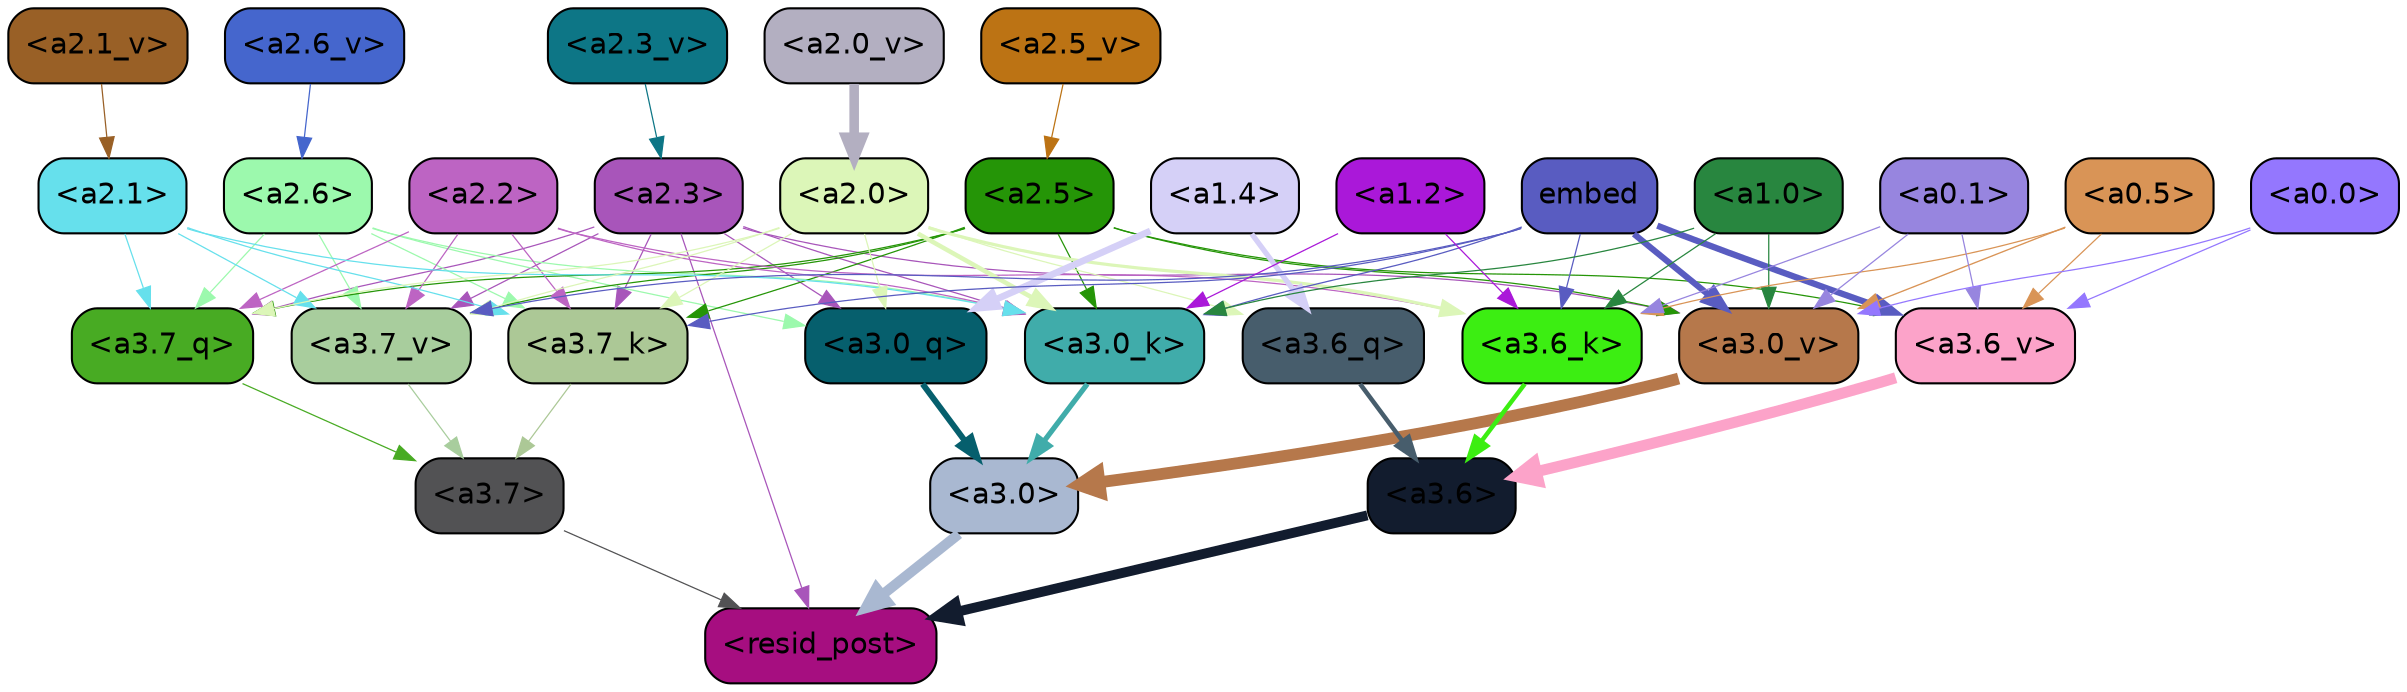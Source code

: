 strict digraph "" {
	graph [bgcolor=transparent,
		layout=dot,
		overlap=false,
		splines=true
	];
	"<a3.7>"	[color=black,
		fillcolor="#525254",
		fontname=Helvetica,
		shape=box,
		style="filled, rounded"];
	"<resid_post>"	[color=black,
		fillcolor="#a60e80",
		fontname=Helvetica,
		shape=box,
		style="filled, rounded"];
	"<a3.7>" -> "<resid_post>"	[color="#525254",
		penwidth=0.6];
	"<a3.6>"	[color=black,
		fillcolor="#121c2e",
		fontname=Helvetica,
		shape=box,
		style="filled, rounded"];
	"<a3.6>" -> "<resid_post>"	[color="#121c2e",
		penwidth=4.753257989883423];
	"<a3.0>"	[color=black,
		fillcolor="#a9b8d1",
		fontname=Helvetica,
		shape=box,
		style="filled, rounded"];
	"<a3.0>" -> "<resid_post>"	[color="#a9b8d1",
		penwidth=4.90053927898407];
	"<a2.3>"	[color=black,
		fillcolor="#a855ba",
		fontname=Helvetica,
		shape=box,
		style="filled, rounded"];
	"<a2.3>" -> "<resid_post>"	[color="#a855ba",
		penwidth=0.6];
	"<a3.7_q>"	[color=black,
		fillcolor="#48ab23",
		fontname=Helvetica,
		shape=box,
		style="filled, rounded"];
	"<a2.3>" -> "<a3.7_q>"	[color="#a855ba",
		penwidth=0.6];
	"<a3.0_q>"	[color=black,
		fillcolor="#065f6d",
		fontname=Helvetica,
		shape=box,
		style="filled, rounded"];
	"<a2.3>" -> "<a3.0_q>"	[color="#a855ba",
		penwidth=0.6];
	"<a3.7_k>"	[color=black,
		fillcolor="#acc896",
		fontname=Helvetica,
		shape=box,
		style="filled, rounded"];
	"<a2.3>" -> "<a3.7_k>"	[color="#a855ba",
		penwidth=0.6];
	"<a3.0_k>"	[color=black,
		fillcolor="#40acaa",
		fontname=Helvetica,
		shape=box,
		style="filled, rounded"];
	"<a2.3>" -> "<a3.0_k>"	[color="#a855ba",
		penwidth=0.6];
	"<a3.7_v>"	[color=black,
		fillcolor="#a8cd9d",
		fontname=Helvetica,
		shape=box,
		style="filled, rounded"];
	"<a2.3>" -> "<a3.7_v>"	[color="#a855ba",
		penwidth=0.6];
	"<a3.0_v>"	[color=black,
		fillcolor="#b6784b",
		fontname=Helvetica,
		shape=box,
		style="filled, rounded"];
	"<a2.3>" -> "<a3.0_v>"	[color="#a855ba",
		penwidth=0.6];
	"<a3.7_q>" -> "<a3.7>"	[color="#48ab23",
		penwidth=0.6];
	"<a3.6_q>"	[color=black,
		fillcolor="#475d6c",
		fontname=Helvetica,
		shape=box,
		style="filled, rounded"];
	"<a3.6_q>" -> "<a3.6>"	[color="#475d6c",
		penwidth=2.160832464694977];
	"<a3.0_q>" -> "<a3.0>"	[color="#065f6d",
		penwidth=2.870753765106201];
	"<a3.7_k>" -> "<a3.7>"	[color="#acc896",
		penwidth=0.6];
	"<a3.6_k>"	[color=black,
		fillcolor="#3cee12",
		fontname=Helvetica,
		shape=box,
		style="filled, rounded"];
	"<a3.6_k>" -> "<a3.6>"	[color="#3cee12",
		penwidth=2.13908451795578];
	"<a3.0_k>" -> "<a3.0>"	[color="#40acaa",
		penwidth=2.520303964614868];
	"<a3.7_v>" -> "<a3.7>"	[color="#a8cd9d",
		penwidth=0.6];
	"<a3.6_v>"	[color=black,
		fillcolor="#fca3c9",
		fontname=Helvetica,
		shape=box,
		style="filled, rounded"];
	"<a3.6_v>" -> "<a3.6>"	[color="#fca3c9",
		penwidth=5.297133803367615];
	"<a3.0_v>" -> "<a3.0>"	[color="#b6784b",
		penwidth=5.680712580680847];
	"<a2.6>"	[color=black,
		fillcolor="#9cf9ad",
		fontname=Helvetica,
		shape=box,
		style="filled, rounded"];
	"<a2.6>" -> "<a3.7_q>"	[color="#9cf9ad",
		penwidth=0.6];
	"<a2.6>" -> "<a3.0_q>"	[color="#9cf9ad",
		penwidth=0.6];
	"<a2.6>" -> "<a3.7_k>"	[color="#9cf9ad",
		penwidth=0.6];
	"<a2.6>" -> "<a3.0_k>"	[color="#9cf9ad",
		penwidth=0.6];
	"<a2.6>" -> "<a3.7_v>"	[color="#9cf9ad",
		penwidth=0.6];
	"<a2.5>"	[color=black,
		fillcolor="#259507",
		fontname=Helvetica,
		shape=box,
		style="filled, rounded"];
	"<a2.5>" -> "<a3.7_q>"	[color="#259507",
		penwidth=0.6];
	"<a2.5>" -> "<a3.7_k>"	[color="#259507",
		penwidth=0.6];
	"<a2.5>" -> "<a3.0_k>"	[color="#259507",
		penwidth=0.6];
	"<a2.5>" -> "<a3.7_v>"	[color="#259507",
		penwidth=0.6];
	"<a2.5>" -> "<a3.6_v>"	[color="#259507",
		penwidth=0.6];
	"<a2.5>" -> "<a3.0_v>"	[color="#259507",
		penwidth=0.6];
	"<a2.2>"	[color=black,
		fillcolor="#bd64c3",
		fontname=Helvetica,
		shape=box,
		style="filled, rounded"];
	"<a2.2>" -> "<a3.7_q>"	[color="#bd64c3",
		penwidth=0.6];
	"<a2.2>" -> "<a3.7_k>"	[color="#bd64c3",
		penwidth=0.6];
	"<a2.2>" -> "<a3.6_k>"	[color="#bd64c3",
		penwidth=0.6];
	"<a2.2>" -> "<a3.0_k>"	[color="#bd64c3",
		penwidth=0.6];
	"<a2.2>" -> "<a3.7_v>"	[color="#bd64c3",
		penwidth=0.6];
	"<a2.1>"	[color=black,
		fillcolor="#66e0ec",
		fontname=Helvetica,
		shape=box,
		style="filled, rounded"];
	"<a2.1>" -> "<a3.7_q>"	[color="#66e0ec",
		penwidth=0.6];
	"<a2.1>" -> "<a3.7_k>"	[color="#66e0ec",
		penwidth=0.6];
	"<a2.1>" -> "<a3.0_k>"	[color="#66e0ec",
		penwidth=0.6];
	"<a2.1>" -> "<a3.7_v>"	[color="#66e0ec",
		penwidth=0.6];
	"<a2.0>"	[color=black,
		fillcolor="#dcf6b8",
		fontname=Helvetica,
		shape=box,
		style="filled, rounded"];
	"<a2.0>" -> "<a3.7_q>"	[color="#dcf6b8",
		penwidth=0.6];
	"<a2.0>" -> "<a3.6_q>"	[color="#dcf6b8",
		penwidth=0.6];
	"<a2.0>" -> "<a3.0_q>"	[color="#dcf6b8",
		penwidth=0.6];
	"<a2.0>" -> "<a3.7_k>"	[color="#dcf6b8",
		penwidth=0.6];
	"<a2.0>" -> "<a3.6_k>"	[color="#dcf6b8",
		penwidth=1.5348684191703796];
	"<a2.0>" -> "<a3.0_k>"	[color="#dcf6b8",
		penwidth=2.172017753124237];
	"<a2.0>" -> "<a3.7_v>"	[color="#dcf6b8",
		penwidth=0.6];
	"<a1.4>"	[color=black,
		fillcolor="#d5d0f7",
		fontname=Helvetica,
		shape=box,
		style="filled, rounded"];
	"<a1.4>" -> "<a3.6_q>"	[color="#d5d0f7",
		penwidth=2.532623291015625];
	"<a1.4>" -> "<a3.0_q>"	[color="#d5d0f7",
		penwidth=3.2595192790031433];
	embed	[color=black,
		fillcolor="#595cc1",
		fontname=Helvetica,
		shape=box,
		style="filled, rounded"];
	embed -> "<a3.7_k>"	[color="#595cc1",
		penwidth=0.6];
	embed -> "<a3.6_k>"	[color="#595cc1",
		penwidth=0.6];
	embed -> "<a3.0_k>"	[color="#595cc1",
		penwidth=0.6117386221885681];
	embed -> "<a3.7_v>"	[color="#595cc1",
		penwidth=0.6];
	embed -> "<a3.6_v>"	[color="#595cc1",
		penwidth=3.0186105966567993];
	embed -> "<a3.0_v>"	[color="#595cc1",
		penwidth=2.969020187854767];
	"<a1.2>"	[color=black,
		fillcolor="#aa18d9",
		fontname=Helvetica,
		shape=box,
		style="filled, rounded"];
	"<a1.2>" -> "<a3.6_k>"	[color="#aa18d9",
		penwidth=0.6];
	"<a1.2>" -> "<a3.0_k>"	[color="#aa18d9",
		penwidth=0.6];
	"<a1.0>"	[color=black,
		fillcolor="#28863f",
		fontname=Helvetica,
		shape=box,
		style="filled, rounded"];
	"<a1.0>" -> "<a3.6_k>"	[color="#28863f",
		penwidth=0.6];
	"<a1.0>" -> "<a3.0_k>"	[color="#28863f",
		penwidth=0.6];
	"<a1.0>" -> "<a3.0_v>"	[color="#28863f",
		penwidth=0.6];
	"<a0.5>"	[color=black,
		fillcolor="#d99456",
		fontname=Helvetica,
		shape=box,
		style="filled, rounded"];
	"<a0.5>" -> "<a3.6_k>"	[color="#d99456",
		penwidth=0.6];
	"<a0.5>" -> "<a3.6_v>"	[color="#d99456",
		penwidth=0.6];
	"<a0.5>" -> "<a3.0_v>"	[color="#d99456",
		penwidth=0.6409564018249512];
	"<a0.1>"	[color=black,
		fillcolor="#9785df",
		fontname=Helvetica,
		shape=box,
		style="filled, rounded"];
	"<a0.1>" -> "<a3.6_k>"	[color="#9785df",
		penwidth=0.6];
	"<a0.1>" -> "<a3.6_v>"	[color="#9785df",
		penwidth=0.6];
	"<a0.1>" -> "<a3.0_v>"	[color="#9785df",
		penwidth=0.6];
	"<a0.0>"	[color=black,
		fillcolor="#9477fe",
		fontname=Helvetica,
		shape=box,
		style="filled, rounded"];
	"<a0.0>" -> "<a3.6_v>"	[color="#9477fe",
		penwidth=0.6];
	"<a0.0>" -> "<a3.0_v>"	[color="#9477fe",
		penwidth=0.6];
	"<a2.6_v>"	[color=black,
		fillcolor="#4566cd",
		fontname=Helvetica,
		shape=box,
		style="filled, rounded"];
	"<a2.6_v>" -> "<a2.6>"	[color="#4566cd",
		penwidth=0.6];
	"<a2.5_v>"	[color=black,
		fillcolor="#bc7314",
		fontname=Helvetica,
		shape=box,
		style="filled, rounded"];
	"<a2.5_v>" -> "<a2.5>"	[color="#bc7314",
		penwidth=0.6];
	"<a2.3_v>"	[color=black,
		fillcolor="#0d7686",
		fontname=Helvetica,
		shape=box,
		style="filled, rounded"];
	"<a2.3_v>" -> "<a2.3>"	[color="#0d7686",
		penwidth=0.6];
	"<a2.1_v>"	[color=black,
		fillcolor="#996026",
		fontname=Helvetica,
		shape=box,
		style="filled, rounded"];
	"<a2.1_v>" -> "<a2.1>"	[color="#996026",
		penwidth=0.6];
	"<a2.0_v>"	[color=black,
		fillcolor="#b3afc1",
		fontname=Helvetica,
		shape=box,
		style="filled, rounded"];
	"<a2.0_v>" -> "<a2.0>"	[color="#b3afc1",
		penwidth=4.592647075653076];
}
